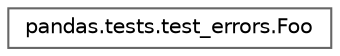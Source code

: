 digraph "Graphical Class Hierarchy"
{
 // LATEX_PDF_SIZE
  bgcolor="transparent";
  edge [fontname=Helvetica,fontsize=10,labelfontname=Helvetica,labelfontsize=10];
  node [fontname=Helvetica,fontsize=10,shape=box,height=0.2,width=0.4];
  rankdir="LR";
  Node0 [id="Node000000",label="pandas.tests.test_errors.Foo",height=0.2,width=0.4,color="grey40", fillcolor="white", style="filled",URL="$d7/d10/classpandas_1_1tests_1_1test__errors_1_1Foo.html",tooltip=" "];
}
